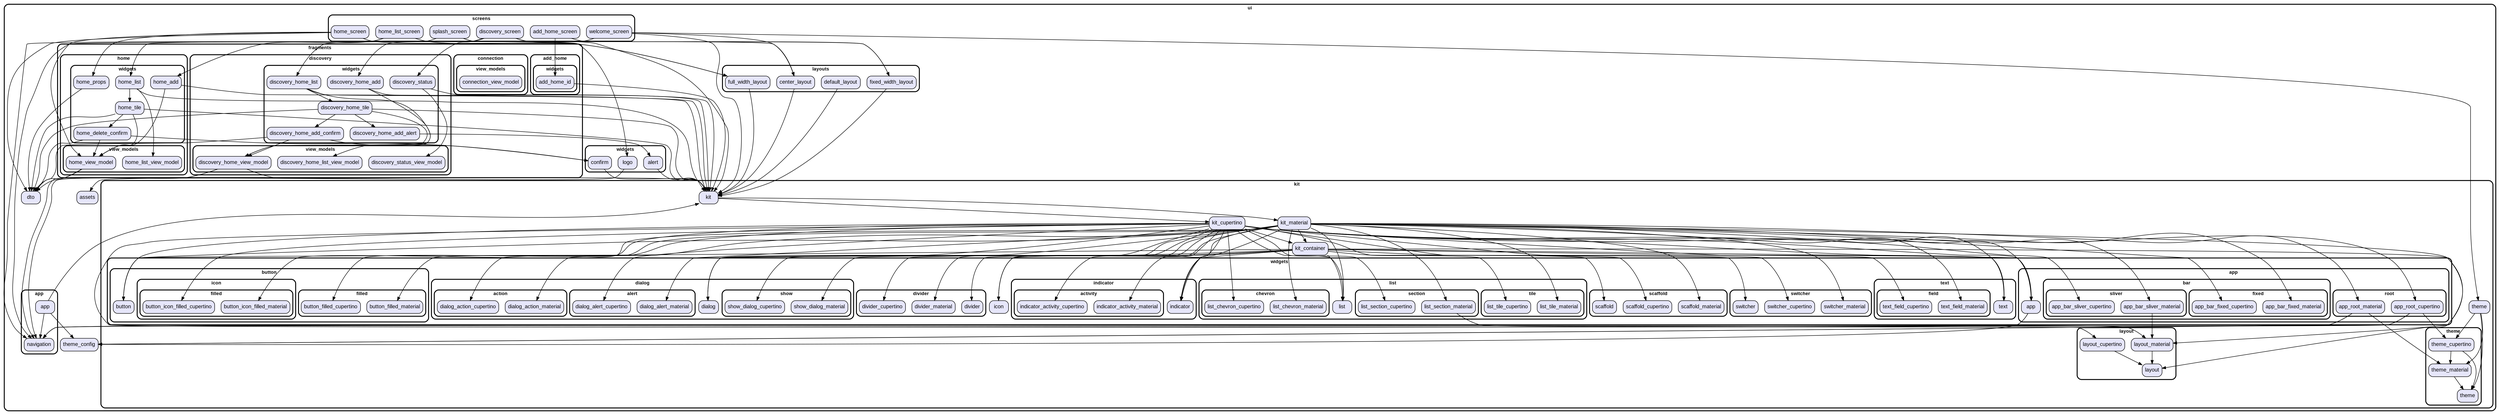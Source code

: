 digraph "" {
  graph [style=rounded fontname="Arial Black" fontsize=13 penwidth=2.6];
  node [shape=rect style="filled,rounded" fontname=Arial fontsize=15 fillcolor=Lavender penwidth=1.3];
  edge [penwidth=1.3];
  "/app/app.dart" [label="app"];
  "/app/navigation.dart" [label="navigation"];
  "/assets.dart" [label="assets"];
  "/dto.dart" [label="dto"];
  "/fragments/add_home/widgets/add_home_id.dart" [label="add_home_id"];
  "/fragments/connection/view_models/connection_view_model.dart" [label="connection_view_model"];
  "/fragments/discovery/view_models/discovery_home_list_view_model.dart" [label="discovery_home_list_view_model"];
  "/fragments/discovery/view_models/discovery_home_view_model.dart" [label="discovery_home_view_model"];
  "/fragments/discovery/view_models/discovery_status_view_model.dart" [label="discovery_status_view_model"];
  "/fragments/discovery/widgets/discovery_home_add.dart" [label="discovery_home_add"];
  "/fragments/discovery/widgets/discovery_home_add_alert.dart" [label="discovery_home_add_alert"];
  "/fragments/discovery/widgets/discovery_home_add_confirm.dart" [label="discovery_home_add_confirm"];
  "/fragments/discovery/widgets/discovery_home_list.dart" [label="discovery_home_list"];
  "/fragments/discovery/widgets/discovery_home_tile.dart" [label="discovery_home_tile"];
  "/fragments/discovery/widgets/discovery_status.dart" [label="discovery_status"];
  "/fragments/home/view_models/home_list_view_model.dart" [label="home_list_view_model"];
  "/fragments/home/view_models/home_view_model.dart" [label="home_view_model"];
  "/fragments/home/widgets/home_add.dart" [label="home_add"];
  "/fragments/home/widgets/home_delete_confirm.dart" [label="home_delete_confirm"];
  "/fragments/home/widgets/home_list.dart" [label="home_list"];
  "/fragments/home/widgets/home_props.dart" [label="home_props"];
  "/fragments/home/widgets/home_tile.dart" [label="home_tile"];
  "/kit/kit.dart" [label="kit"];
  "/kit/kit_container.dart" [label="kit_container"];
  "/kit/kit_cupertino.dart" [label="kit_cupertino"];
  "/kit/kit_material.dart" [label="kit_material"];
  "/kit/layout/layout.dart" [label="layout"];
  "/kit/layout/layout_cupertino.dart" [label="layout_cupertino"];
  "/kit/layout/layout_material.dart" [label="layout_material"];
  "/kit/theme/theme.dart" [label="theme"];
  "/kit/theme/theme_cupertino.dart" [label="theme_cupertino"];
  "/kit/theme/theme_material.dart" [label="theme_material"];
  "/kit/theme.dart" [label="theme"];
  "/kit/widgets/app/app.dart" [label="app"];
  "/kit/widgets/app/bar/fixed/app_bar_fixed_cupertino.dart" [label="app_bar_fixed_cupertino"];
  "/kit/widgets/app/bar/fixed/app_bar_fixed_material.dart" [label="app_bar_fixed_material"];
  "/kit/widgets/app/bar/sliver/app_bar_sliver_cupertino.dart" [label="app_bar_sliver_cupertino"];
  "/kit/widgets/app/bar/sliver/app_bar_sliver_material.dart" [label="app_bar_sliver_material"];
  "/kit/widgets/app/root/app_root_cupertino.dart" [label="app_root_cupertino"];
  "/kit/widgets/app/root/app_root_material.dart" [label="app_root_material"];
  "/kit/widgets/button/button.dart" [label="button"];
  "/kit/widgets/button/filled/button_filled_cupertino.dart" [label="button_filled_cupertino"];
  "/kit/widgets/button/filled/button_filled_material.dart" [label="button_filled_material"];
  "/kit/widgets/button/icon/filled/button_icon_filled_cupertino.dart" [label="button_icon_filled_cupertino"];
  "/kit/widgets/button/icon/filled/button_icon_filled_material.dart" [label="button_icon_filled_material"];
  "/kit/widgets/dialog/action/dialog_action_cupertino.dart" [label="dialog_action_cupertino"];
  "/kit/widgets/dialog/action/dialog_action_material.dart" [label="dialog_action_material"];
  "/kit/widgets/dialog/alert/dialog_alert_cupertino.dart" [label="dialog_alert_cupertino"];
  "/kit/widgets/dialog/alert/dialog_alert_material.dart" [label="dialog_alert_material"];
  "/kit/widgets/dialog/dialog.dart" [label="dialog"];
  "/kit/widgets/dialog/show/show_dialog_cupertino.dart" [label="show_dialog_cupertino"];
  "/kit/widgets/dialog/show/show_dialog_material.dart" [label="show_dialog_material"];
  "/kit/widgets/divider/divider.dart" [label="divider"];
  "/kit/widgets/divider/divider_cupertino.dart" [label="divider_cupertino"];
  "/kit/widgets/divider/divider_material.dart" [label="divider_material"];
  "/kit/widgets/icon.dart" [label="icon"];
  "/kit/widgets/indicator/activity/indicator_activity_cupertino.dart" [label="indicator_activity_cupertino"];
  "/kit/widgets/indicator/activity/indicator_activity_material.dart" [label="indicator_activity_material"];
  "/kit/widgets/indicator/indicator.dart" [label="indicator"];
  "/kit/widgets/list/chevron/list_chevron_cupertino.dart" [label="list_chevron_cupertino"];
  "/kit/widgets/list/chevron/list_chevron_material.dart" [label="list_chevron_material"];
  "/kit/widgets/list/list.dart" [label="list"];
  "/kit/widgets/list/section/list_section_cupertino.dart" [label="list_section_cupertino"];
  "/kit/widgets/list/section/list_section_material.dart" [label="list_section_material"];
  "/kit/widgets/list/tile/list_tile_cupertino.dart" [label="list_tile_cupertino"];
  "/kit/widgets/list/tile/list_tile_material.dart" [label="list_tile_material"];
  "/kit/widgets/scaffold/scaffold.dart" [label="scaffold"];
  "/kit/widgets/scaffold/scaffold_cupertino.dart" [label="scaffold_cupertino"];
  "/kit/widgets/scaffold/scaffold_material.dart" [label="scaffold_material"];
  "/kit/widgets/switcher/switcher.dart" [label="switcher"];
  "/kit/widgets/switcher/switcher_cupertino.dart" [label="switcher_cupertino"];
  "/kit/widgets/switcher/switcher_material.dart" [label="switcher_material"];
  "/kit/widgets/text/field/text_field_cupertino.dart" [label="text_field_cupertino"];
  "/kit/widgets/text/field/text_field_material.dart" [label="text_field_material"];
  "/kit/widgets/text/text.dart" [label="text"];
  "/layouts/center_layout.dart" [label="center_layout"];
  "/layouts/default_layout.dart" [label="default_layout"];
  "/layouts/fixed_width_layout.dart" [label="fixed_width_layout"];
  "/layouts/full_width_layout.dart" [label="full_width_layout"];
  "/screens/add_home_screen.dart" [label="add_home_screen"];
  "/screens/discovery_screen.dart" [label="discovery_screen"];
  "/screens/home_list_screen.dart" [label="home_list_screen"];
  "/screens/home_screen.dart" [label="home_screen"];
  "/screens/splash_screen.dart" [label="splash_screen"];
  "/screens/welcome_screen.dart" [label="welcome_screen"];
  "/theme_config.dart" [label="theme_config"];
  "/widgets/alert.dart" [label="alert"];
  "/widgets/confirm.dart" [label="confirm"];
  "/widgets/logo.dart" [label="logo"];
  subgraph "cluster~" {
    label="ui";
    "/assets.dart";
    "/dto.dart";
    "/theme_config.dart";
    subgraph "cluster~/app" {
      label="app";
      "/app/app.dart";
      "/app/navigation.dart";
    }
    subgraph "cluster~/fragments" {
      label="fragments";
      subgraph "cluster~/fragments/add_home" {
        label="add_home";
        subgraph "cluster~/fragments/add_home/widgets" {
          label="widgets";
          "/fragments/add_home/widgets/add_home_id.dart";
        }
      }
      subgraph "cluster~/fragments/connection" {
        label="connection";
        subgraph "cluster~/fragments/connection/view_models" {
          label="view_models";
          "/fragments/connection/view_models/connection_view_model.dart";
        }
      }
      subgraph "cluster~/fragments/discovery" {
        label="discovery";
        subgraph "cluster~/fragments/discovery/view_models" {
          label="view_models";
          "/fragments/discovery/view_models/discovery_home_list_view_model.dart";
          "/fragments/discovery/view_models/discovery_home_view_model.dart";
          "/fragments/discovery/view_models/discovery_status_view_model.dart";
        }
        subgraph "cluster~/fragments/discovery/widgets" {
          label="widgets";
          "/fragments/discovery/widgets/discovery_home_add.dart";
          "/fragments/discovery/widgets/discovery_home_add_alert.dart";
          "/fragments/discovery/widgets/discovery_home_add_confirm.dart";
          "/fragments/discovery/widgets/discovery_home_list.dart";
          "/fragments/discovery/widgets/discovery_home_tile.dart";
          "/fragments/discovery/widgets/discovery_status.dart";
        }
      }
      subgraph "cluster~/fragments/home" {
        label="home";
        subgraph "cluster~/fragments/home/view_models" {
          label="view_models";
          "/fragments/home/view_models/home_list_view_model.dart";
          "/fragments/home/view_models/home_view_model.dart";
        }
        subgraph "cluster~/fragments/home/widgets" {
          label="widgets";
          "/fragments/home/widgets/home_add.dart";
          "/fragments/home/widgets/home_delete_confirm.dart";
          "/fragments/home/widgets/home_list.dart";
          "/fragments/home/widgets/home_props.dart";
          "/fragments/home/widgets/home_tile.dart";
        }
      }
    }
    subgraph "cluster~/kit" {
      label="kit";
      "/kit/kit.dart";
      "/kit/kit_container.dart";
      "/kit/kit_cupertino.dart";
      "/kit/kit_material.dart";
      "/kit/theme.dart";
      subgraph "cluster~/kit/layout" {
        label="layout";
        "/kit/layout/layout.dart";
        "/kit/layout/layout_cupertino.dart";
        "/kit/layout/layout_material.dart";
      }
      subgraph "cluster~/kit/theme" {
        label="theme";
        "/kit/theme/theme.dart";
        "/kit/theme/theme_cupertino.dart";
        "/kit/theme/theme_material.dart";
      }
      subgraph "cluster~/kit/widgets" {
        label="widgets";
        "/kit/widgets/icon.dart";
        subgraph "cluster~/kit/widgets/app" {
          label="app";
          "/kit/widgets/app/app.dart";
          subgraph "cluster~/kit/widgets/app/bar" {
            label="bar";
            subgraph "cluster~/kit/widgets/app/bar/fixed" {
              label="fixed";
              "/kit/widgets/app/bar/fixed/app_bar_fixed_cupertino.dart";
              "/kit/widgets/app/bar/fixed/app_bar_fixed_material.dart";
            }
            subgraph "cluster~/kit/widgets/app/bar/sliver" {
              label="sliver";
              "/kit/widgets/app/bar/sliver/app_bar_sliver_cupertino.dart";
              "/kit/widgets/app/bar/sliver/app_bar_sliver_material.dart";
            }
          }
          subgraph "cluster~/kit/widgets/app/root" {
            label="root";
            "/kit/widgets/app/root/app_root_cupertino.dart";
            "/kit/widgets/app/root/app_root_material.dart";
          }
        }
        subgraph "cluster~/kit/widgets/button" {
          label="button";
          "/kit/widgets/button/button.dart";
          subgraph "cluster~/kit/widgets/button/filled" {
            label="filled";
            "/kit/widgets/button/filled/button_filled_cupertino.dart";
            "/kit/widgets/button/filled/button_filled_material.dart";
          }
          subgraph "cluster~/kit/widgets/button/icon" {
            label="icon";
            subgraph "cluster~/kit/widgets/button/icon/filled" {
              label="filled";
              "/kit/widgets/button/icon/filled/button_icon_filled_cupertino.dart";
              "/kit/widgets/button/icon/filled/button_icon_filled_material.dart";
            }
          }
        }
        subgraph "cluster~/kit/widgets/dialog" {
          label="dialog";
          "/kit/widgets/dialog/dialog.dart";
          subgraph "cluster~/kit/widgets/dialog/action" {
            label="action";
            "/kit/widgets/dialog/action/dialog_action_cupertino.dart";
            "/kit/widgets/dialog/action/dialog_action_material.dart";
          }
          subgraph "cluster~/kit/widgets/dialog/alert" {
            label="alert";
            "/kit/widgets/dialog/alert/dialog_alert_cupertino.dart";
            "/kit/widgets/dialog/alert/dialog_alert_material.dart";
          }
          subgraph "cluster~/kit/widgets/dialog/show" {
            label="show";
            "/kit/widgets/dialog/show/show_dialog_cupertino.dart";
            "/kit/widgets/dialog/show/show_dialog_material.dart";
          }
        }
        subgraph "cluster~/kit/widgets/divider" {
          label="divider";
          "/kit/widgets/divider/divider.dart";
          "/kit/widgets/divider/divider_cupertino.dart";
          "/kit/widgets/divider/divider_material.dart";
        }
        subgraph "cluster~/kit/widgets/indicator" {
          label="indicator";
          "/kit/widgets/indicator/indicator.dart";
          subgraph "cluster~/kit/widgets/indicator/activity" {
            label="activity";
            "/kit/widgets/indicator/activity/indicator_activity_cupertino.dart";
            "/kit/widgets/indicator/activity/indicator_activity_material.dart";
          }
        }
        subgraph "cluster~/kit/widgets/list" {
          label="list";
          "/kit/widgets/list/list.dart";
          subgraph "cluster~/kit/widgets/list/chevron" {
            label="chevron";
            "/kit/widgets/list/chevron/list_chevron_cupertino.dart";
            "/kit/widgets/list/chevron/list_chevron_material.dart";
          }
          subgraph "cluster~/kit/widgets/list/section" {
            label="section";
            "/kit/widgets/list/section/list_section_cupertino.dart";
            "/kit/widgets/list/section/list_section_material.dart";
          }
          subgraph "cluster~/kit/widgets/list/tile" {
            label="tile";
            "/kit/widgets/list/tile/list_tile_cupertino.dart";
            "/kit/widgets/list/tile/list_tile_material.dart";
          }
        }
        subgraph "cluster~/kit/widgets/scaffold" {
          label="scaffold";
          "/kit/widgets/scaffold/scaffold.dart";
          "/kit/widgets/scaffold/scaffold_cupertino.dart";
          "/kit/widgets/scaffold/scaffold_material.dart";
        }
        subgraph "cluster~/kit/widgets/switcher" {
          label="switcher";
          "/kit/widgets/switcher/switcher.dart";
          "/kit/widgets/switcher/switcher_cupertino.dart";
          "/kit/widgets/switcher/switcher_material.dart";
        }
        subgraph "cluster~/kit/widgets/text" {
          label="text";
          "/kit/widgets/text/text.dart";
          subgraph "cluster~/kit/widgets/text/field" {
            label="field";
            "/kit/widgets/text/field/text_field_cupertino.dart";
            "/kit/widgets/text/field/text_field_material.dart";
          }
        }
      }
    }
    subgraph "cluster~/layouts" {
      label="layouts";
      "/layouts/center_layout.dart";
      "/layouts/default_layout.dart";
      "/layouts/fixed_width_layout.dart";
      "/layouts/full_width_layout.dart";
    }
    subgraph "cluster~/screens" {
      label="screens";
      "/screens/add_home_screen.dart";
      "/screens/discovery_screen.dart";
      "/screens/home_list_screen.dart";
      "/screens/home_screen.dart";
      "/screens/splash_screen.dart";
      "/screens/welcome_screen.dart";
    }
    subgraph "cluster~/widgets" {
      label="widgets";
      "/widgets/alert.dart";
      "/widgets/confirm.dart";
      "/widgets/logo.dart";
    }
  }
  "/app/app.dart" -> "/app/navigation.dart";
  "/app/app.dart" -> "/kit/kit.dart";
  "/app/app.dart" -> "/theme_config.dart";
  "/fragments/add_home/widgets/add_home_id.dart" -> "/kit/kit.dart";
  "/fragments/discovery/view_models/discovery_home_view_model.dart" -> "/app/navigation.dart";
  "/fragments/discovery/view_models/discovery_home_view_model.dart" -> "/dto.dart";
  "/fragments/discovery/view_models/discovery_home_view_model.dart" -> "/kit/kit.dart";
  "/fragments/discovery/widgets/discovery_home_add.dart" -> "/fragments/discovery/view_models/discovery_home_view_model.dart";
  "/fragments/discovery/widgets/discovery_home_add.dart" -> "/kit/kit.dart";
  "/fragments/discovery/widgets/discovery_home_add_alert.dart" -> "/widgets/alert.dart";
  "/fragments/discovery/widgets/discovery_home_add_confirm.dart" -> "/dto.dart";
  "/fragments/discovery/widgets/discovery_home_add_confirm.dart" -> "/fragments/discovery/view_models/discovery_home_view_model.dart";
  "/fragments/discovery/widgets/discovery_home_add_confirm.dart" -> "/widgets/confirm.dart";
  "/fragments/discovery/widgets/discovery_home_list.dart" -> "/fragments/discovery/view_models/discovery_home_list_view_model.dart";
  "/fragments/discovery/widgets/discovery_home_list.dart" -> "/fragments/discovery/widgets/discovery_home_tile.dart";
  "/fragments/discovery/widgets/discovery_home_list.dart" -> "/kit/kit.dart";
  "/fragments/discovery/widgets/discovery_home_tile.dart" -> "/dto.dart";
  "/fragments/discovery/widgets/discovery_home_tile.dart" -> "/fragments/discovery/view_models/discovery_home_view_model.dart";
  "/fragments/discovery/widgets/discovery_home_tile.dart" -> "/fragments/discovery/widgets/discovery_home_add_alert.dart";
  "/fragments/discovery/widgets/discovery_home_tile.dart" -> "/fragments/discovery/widgets/discovery_home_add_confirm.dart";
  "/fragments/discovery/widgets/discovery_home_tile.dart" -> "/kit/kit.dart";
  "/fragments/discovery/widgets/discovery_status.dart" -> "/fragments/discovery/view_models/discovery_status_view_model.dart";
  "/fragments/discovery/widgets/discovery_status.dart" -> "/kit/kit.dart";
  "/fragments/home/view_models/home_view_model.dart" -> "/app/navigation.dart";
  "/fragments/home/view_models/home_view_model.dart" -> "/dto.dart";
  "/fragments/home/widgets/home_add.dart" -> "/fragments/home/view_models/home_view_model.dart";
  "/fragments/home/widgets/home_add.dart" -> "/kit/kit.dart";
  "/fragments/home/widgets/home_delete_confirm.dart" -> "/dto.dart";
  "/fragments/home/widgets/home_delete_confirm.dart" -> "/fragments/home/view_models/home_view_model.dart";
  "/fragments/home/widgets/home_delete_confirm.dart" -> "/widgets/confirm.dart";
  "/fragments/home/widgets/home_list.dart" -> "/fragments/home/view_models/home_list_view_model.dart";
  "/fragments/home/widgets/home_list.dart" -> "/fragments/home/widgets/home_tile.dart";
  "/fragments/home/widgets/home_list.dart" -> "/kit/kit.dart";
  "/fragments/home/widgets/home_props.dart" -> "/dto.dart";
  "/fragments/home/widgets/home_tile.dart" -> "/dto.dart";
  "/fragments/home/widgets/home_tile.dart" -> "/fragments/home/view_models/home_view_model.dart";
  "/fragments/home/widgets/home_tile.dart" -> "/fragments/home/widgets/home_delete_confirm.dart";
  "/fragments/home/widgets/home_tile.dart" -> "/kit/kit.dart";
  "/kit/kit.dart" -> "/kit/kit_cupertino.dart";
  "/kit/kit.dart" -> "/kit/kit_material.dart";
  "/kit/kit_container.dart" -> "/kit/layout/layout.dart";
  "/kit/kit_container.dart" -> "/kit/widgets/app/app.dart";
  "/kit/kit_container.dart" -> "/kit/widgets/button/button.dart";
  "/kit/kit_container.dart" -> "/kit/widgets/dialog/dialog.dart";
  "/kit/kit_container.dart" -> "/kit/widgets/divider/divider.dart";
  "/kit/kit_container.dart" -> "/kit/widgets/icon.dart";
  "/kit/kit_container.dart" -> "/kit/widgets/indicator/indicator.dart";
  "/kit/kit_container.dart" -> "/kit/widgets/list/list.dart";
  "/kit/kit_container.dart" -> "/kit/widgets/scaffold/scaffold.dart";
  "/kit/kit_container.dart" -> "/kit/widgets/switcher/switcher.dart";
  "/kit/kit_container.dart" -> "/kit/widgets/text/text.dart";
  "/kit/kit_cupertino.dart" -> "/kit/kit_container.dart";
  "/kit/kit_cupertino.dart" -> "/kit/layout/layout_cupertino.dart";
  "/kit/kit_cupertino.dart" -> "/kit/widgets/app/app.dart";
  "/kit/kit_cupertino.dart" -> "/kit/widgets/app/bar/fixed/app_bar_fixed_cupertino.dart";
  "/kit/kit_cupertino.dart" -> "/kit/widgets/app/bar/sliver/app_bar_sliver_cupertino.dart";
  "/kit/kit_cupertino.dart" -> "/kit/widgets/app/root/app_root_cupertino.dart";
  "/kit/kit_cupertino.dart" -> "/kit/widgets/button/button.dart";
  "/kit/kit_cupertino.dart" -> "/kit/widgets/button/filled/button_filled_cupertino.dart";
  "/kit/kit_cupertino.dart" -> "/kit/widgets/button/icon/filled/button_icon_filled_cupertino.dart";
  "/kit/kit_cupertino.dart" -> "/kit/widgets/dialog/action/dialog_action_cupertino.dart";
  "/kit/kit_cupertino.dart" -> "/kit/widgets/dialog/alert/dialog_alert_cupertino.dart";
  "/kit/kit_cupertino.dart" -> "/kit/widgets/dialog/dialog.dart";
  "/kit/kit_cupertino.dart" -> "/kit/widgets/dialog/show/show_dialog_cupertino.dart";
  "/kit/kit_cupertino.dart" -> "/kit/widgets/divider/divider_cupertino.dart";
  "/kit/kit_cupertino.dart" -> "/kit/widgets/icon.dart";
  "/kit/kit_cupertino.dart" -> "/kit/widgets/indicator/activity/indicator_activity_cupertino.dart";
  "/kit/kit_cupertino.dart" -> "/kit/widgets/indicator/indicator.dart";
  "/kit/kit_cupertino.dart" -> "/kit/widgets/list/chevron/list_chevron_cupertino.dart";
  "/kit/kit_cupertino.dart" -> "/kit/widgets/list/list.dart";
  "/kit/kit_cupertino.dart" -> "/kit/widgets/list/section/list_section_cupertino.dart";
  "/kit/kit_cupertino.dart" -> "/kit/widgets/list/tile/list_tile_cupertino.dart";
  "/kit/kit_cupertino.dart" -> "/kit/widgets/scaffold/scaffold_cupertino.dart";
  "/kit/kit_cupertino.dart" -> "/kit/widgets/switcher/switcher_cupertino.dart";
  "/kit/kit_cupertino.dart" -> "/kit/widgets/text/field/text_field_cupertino.dart";
  "/kit/kit_cupertino.dart" -> "/kit/widgets/text/text.dart";
  "/kit/kit_material.dart" -> "/kit/kit_container.dart";
  "/kit/kit_material.dart" -> "/kit/layout/layout_material.dart";
  "/kit/kit_material.dart" -> "/kit/widgets/app/app.dart";
  "/kit/kit_material.dart" -> "/kit/widgets/app/bar/fixed/app_bar_fixed_material.dart";
  "/kit/kit_material.dart" -> "/kit/widgets/app/bar/sliver/app_bar_sliver_material.dart";
  "/kit/kit_material.dart" -> "/kit/widgets/app/root/app_root_material.dart";
  "/kit/kit_material.dart" -> "/kit/widgets/button/button.dart";
  "/kit/kit_material.dart" -> "/kit/widgets/button/filled/button_filled_material.dart";
  "/kit/kit_material.dart" -> "/kit/widgets/button/icon/filled/button_icon_filled_material.dart";
  "/kit/kit_material.dart" -> "/kit/widgets/dialog/action/dialog_action_material.dart";
  "/kit/kit_material.dart" -> "/kit/widgets/dialog/alert/dialog_alert_material.dart";
  "/kit/kit_material.dart" -> "/kit/widgets/dialog/dialog.dart";
  "/kit/kit_material.dart" -> "/kit/widgets/dialog/show/show_dialog_material.dart";
  "/kit/kit_material.dart" -> "/kit/widgets/divider/divider_material.dart";
  "/kit/kit_material.dart" -> "/kit/widgets/icon.dart";
  "/kit/kit_material.dart" -> "/kit/widgets/indicator/activity/indicator_activity_material.dart";
  "/kit/kit_material.dart" -> "/kit/widgets/indicator/indicator.dart";
  "/kit/kit_material.dart" -> "/kit/widgets/list/chevron/list_chevron_material.dart";
  "/kit/kit_material.dart" -> "/kit/widgets/list/list.dart";
  "/kit/kit_material.dart" -> "/kit/widgets/list/section/list_section_material.dart";
  "/kit/kit_material.dart" -> "/kit/widgets/list/tile/list_tile_material.dart";
  "/kit/kit_material.dart" -> "/kit/widgets/scaffold/scaffold_material.dart";
  "/kit/kit_material.dart" -> "/kit/widgets/switcher/switcher_material.dart";
  "/kit/kit_material.dart" -> "/kit/widgets/text/field/text_field_material.dart";
  "/kit/kit_material.dart" -> "/kit/widgets/text/text.dart";
  "/kit/layout/layout_cupertino.dart" -> "/kit/layout/layout.dart";
  "/kit/layout/layout_material.dart" -> "/kit/layout/layout.dart";
  "/kit/theme/theme_cupertino.dart" -> "/kit/theme/theme.dart";
  "/kit/theme/theme_cupertino.dart" -> "/kit/theme/theme_material.dart";
  "/kit/theme/theme_material.dart" -> "/kit/theme/theme.dart";
  "/kit/theme.dart" -> "/kit/theme/theme.dart";
  "/kit/theme.dart" -> "/kit/theme/theme_cupertino.dart";
  "/kit/theme.dart" -> "/kit/theme/theme_material.dart";
  "/kit/widgets/app/app.dart" -> "/app/navigation.dart";
  "/kit/widgets/app/app.dart" -> "/theme_config.dart";
  "/kit/widgets/app/bar/sliver/app_bar_sliver_material.dart" -> "/kit/layout/layout_material.dart";
  "/kit/widgets/app/root/app_root_cupertino.dart" -> "/app/navigation.dart";
  "/kit/widgets/app/root/app_root_cupertino.dart" -> "/kit/theme/theme_cupertino.dart";
  "/kit/widgets/app/root/app_root_cupertino.dart" -> "/theme_config.dart";
  "/kit/widgets/app/root/app_root_material.dart" -> "/app/navigation.dart";
  "/kit/widgets/app/root/app_root_material.dart" -> "/kit/theme/theme_material.dart";
  "/kit/widgets/app/root/app_root_material.dart" -> "/theme_config.dart";
  "/kit/widgets/list/section/list_section_material.dart" -> "/kit/layout/layout_material.dart";
  "/layouts/center_layout.dart" -> "/kit/kit.dart";
  "/layouts/default_layout.dart" -> "/kit/kit.dart";
  "/layouts/fixed_width_layout.dart" -> "/kit/kit.dart";
  "/layouts/full_width_layout.dart" -> "/kit/kit.dart";
  "/screens/add_home_screen.dart" -> "/fragments/add_home/widgets/add_home_id.dart";
  "/screens/add_home_screen.dart" -> "/layouts/fixed_width_layout.dart";
  "/screens/discovery_screen.dart" -> "/fragments/discovery/widgets/discovery_home_add.dart";
  "/screens/discovery_screen.dart" -> "/fragments/discovery/widgets/discovery_home_list.dart";
  "/screens/discovery_screen.dart" -> "/fragments/discovery/widgets/discovery_status.dart";
  "/screens/discovery_screen.dart" -> "/kit/kit.dart";
  "/screens/discovery_screen.dart" -> "/layouts/fixed_width_layout.dart";
  "/screens/home_list_screen.dart" -> "/fragments/home/widgets/home_add.dart";
  "/screens/home_list_screen.dart" -> "/fragments/home/widgets/home_list.dart";
  "/screens/home_list_screen.dart" -> "/layouts/full_width_layout.dart";
  "/screens/home_screen.dart" -> "/dto.dart";
  "/screens/home_screen.dart" -> "/fragments/home/view_models/home_view_model.dart";
  "/screens/home_screen.dart" -> "/fragments/home/widgets/home_props.dart";
  "/screens/home_screen.dart" -> "/layouts/full_width_layout.dart";
  "/screens/splash_screen.dart" -> "/app/navigation.dart";
  "/screens/splash_screen.dart" -> "/layouts/center_layout.dart";
  "/screens/splash_screen.dart" -> "/widgets/logo.dart";
  "/screens/welcome_screen.dart" -> "/app/navigation.dart";
  "/screens/welcome_screen.dart" -> "/kit/kit.dart";
  "/screens/welcome_screen.dart" -> "/kit/theme.dart";
  "/screens/welcome_screen.dart" -> "/layouts/center_layout.dart";
  "/widgets/alert.dart" -> "/kit/kit.dart";
  "/widgets/confirm.dart" -> "/kit/kit.dart";
  "/widgets/logo.dart" -> "/assets.dart";
}
